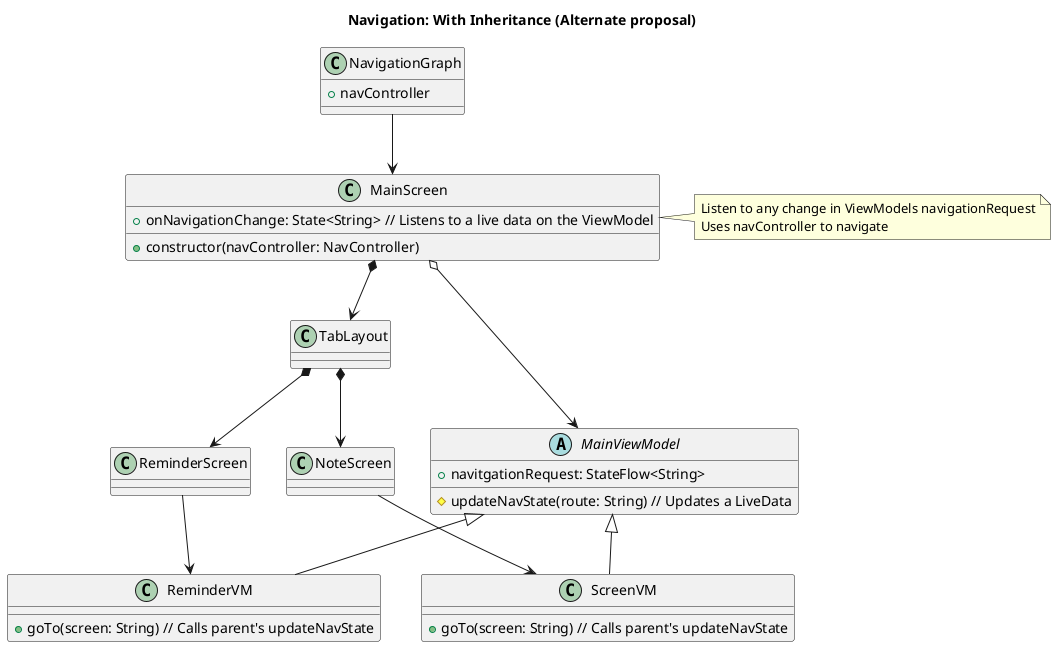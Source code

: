 @startuml
'https://plantuml.com/class-diagram

title Navigation: With Inheritance (Alternate proposal)

class NavigationGraph {
+ navController
}

class MainScreen{
+ constructor(navController: NavController)
+ onNavigationChange: State<String> // Listens to a live data on the ViewModel
}
note "Listen to any change in ViewModels navigationRequest\nUses navController to navigate" as N1

abstract MainViewModel {
+ navitgationRequest: StateFlow<String>
# updateNavState(route: String) // Updates a LiveData
}

class ScreenVM extends MainViewModel{
+ goTo(screen: String) // Calls parent's updateNavState
}

class ReminderVM extends MainViewModel{
+ goTo(screen: String) // Calls parent's updateNavState
}


NavigationGraph -d-> MainScreen

N1 -L- MainScreen
MainScreen o-d-> MainViewModel
MainScreen *-d-> TabLayout
TabLayout *-d-> NoteScreen
TabLayout *-d-> ReminderScreen
NoteScreen -d-> ScreenVM
ReminderScreen -d-> ReminderVM
@enduml